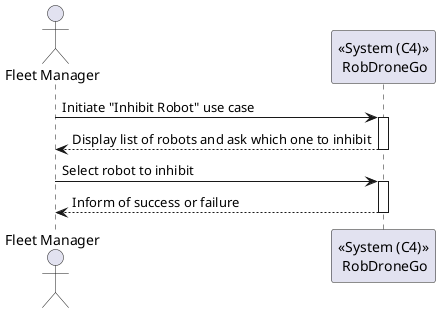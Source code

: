 @startuml

actor "Fleet Manager" as manager
participant "<<System (C4)>>\n RobDroneGo" as system

manager -> system: Initiate "Inhibit Robot" use case
activate system


system --> manager: Display list of robots and ask which one to inhibit
deactivate system


manager -> system: Select robot to inhibit
activate system

system --> manager: Inform of success or failure
deactivate system





@enduml
